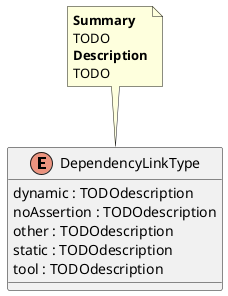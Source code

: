 @startuml
enum DependencyLinkType {
    dynamic : TODOdescription
    noAssertion : TODOdescription
    other : TODOdescription
    static : TODOdescription
    tool : TODOdescription
}
note top of DependencyLinkType
<b>Summary</b>
TODO
<b>Description</b>
TODO
end note
@enduml
